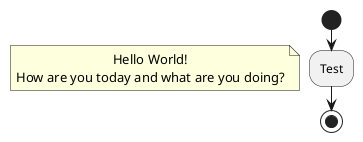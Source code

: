 {
  "sha1": "261z0zgnpll6b020151diejjfojilgd",
  "insertion": {
    "when": "2024-05-30T20:48:19.906Z",
    "url": "http://forum.plantuml.net/8932/defaulttextalignment-too-mighty",
    "user": "plantuml@gmail.com"
  }
}
@startuml
skinparam defaultTextAlignment center
start
:Test;
floating note left: Hello World!\nHow are you today and what are you doing?
stop
@enduml

